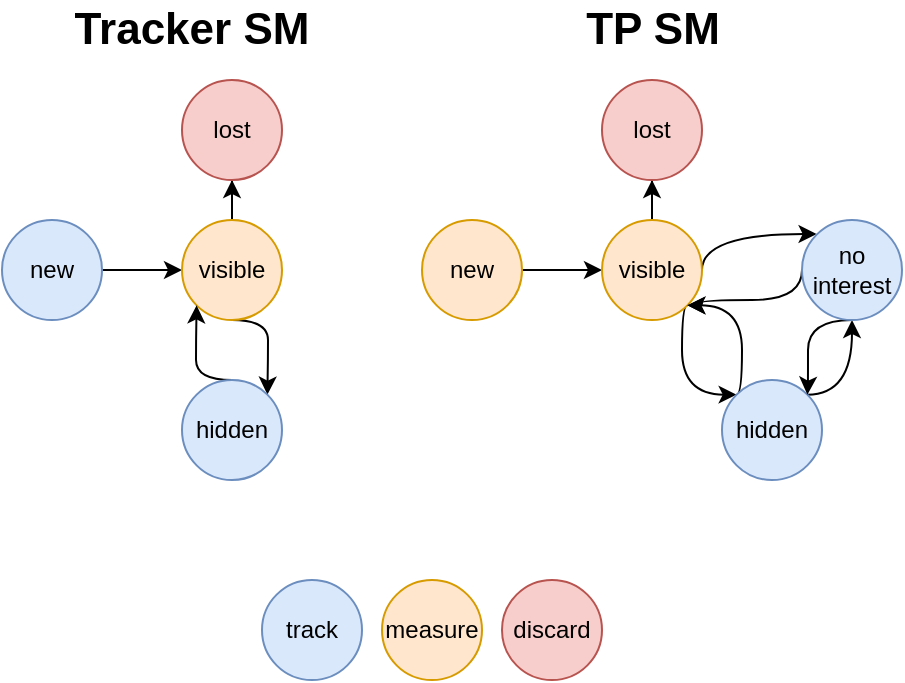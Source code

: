 <mxfile version="24.6.5" type="device">
  <diagram name="Page-1" id="cZXB1l07K8het6jW83Hv">
    <mxGraphModel dx="989" dy="509" grid="1" gridSize="10" guides="1" tooltips="1" connect="1" arrows="1" fold="1" page="1" pageScale="1" pageWidth="850" pageHeight="1100" math="0" shadow="0">
      <root>
        <mxCell id="0" />
        <mxCell id="1" parent="0" />
        <mxCell id="jiL5qLJQIIgZNi9Q_BXH-3" value="" style="edgeStyle=orthogonalEdgeStyle;rounded=0;orthogonalLoop=1;jettySize=auto;html=1;fillColor=#dae8fc;strokeColor=#000000;" parent="1" source="jiL5qLJQIIgZNi9Q_BXH-1" target="jiL5qLJQIIgZNi9Q_BXH-2" edge="1">
          <mxGeometry relative="1" as="geometry" />
        </mxCell>
        <mxCell id="jiL5qLJQIIgZNi9Q_BXH-1" value="new" style="ellipse;whiteSpace=wrap;html=1;fillColor=#dae8fc;strokeColor=#6c8ebf;" parent="1" vertex="1">
          <mxGeometry x="400" y="170" width="50" height="50" as="geometry" />
        </mxCell>
        <mxCell id="jiL5qLJQIIgZNi9Q_BXH-8" value="" style="edgeStyle=orthogonalEdgeStyle;rounded=0;orthogonalLoop=1;jettySize=auto;html=1;fillColor=#dae8fc;strokeColor=#000000;" parent="1" source="jiL5qLJQIIgZNi9Q_BXH-2" target="jiL5qLJQIIgZNi9Q_BXH-7" edge="1">
          <mxGeometry relative="1" as="geometry" />
        </mxCell>
        <mxCell id="3TwBB-6sS05rdvOr4Rrc-7" style="edgeStyle=orthogonalEdgeStyle;rounded=0;orthogonalLoop=1;jettySize=auto;html=1;exitX=0.5;exitY=1;exitDx=0;exitDy=0;entryX=1;entryY=0;entryDx=0;entryDy=0;curved=1;" edge="1" parent="1" source="jiL5qLJQIIgZNi9Q_BXH-2" target="jiL5qLJQIIgZNi9Q_BXH-4">
          <mxGeometry relative="1" as="geometry">
            <mxPoint x="550" y="240" as="targetPoint" />
            <Array as="points">
              <mxPoint x="533" y="220" />
              <mxPoint x="533" y="240" />
            </Array>
          </mxGeometry>
        </mxCell>
        <mxCell id="jiL5qLJQIIgZNi9Q_BXH-2" value="visible" style="ellipse;whiteSpace=wrap;html=1;fillColor=#ffe6cc;strokeColor=#d79b00;" parent="1" vertex="1">
          <mxGeometry x="490" y="170" width="50" height="50" as="geometry" />
        </mxCell>
        <mxCell id="3TwBB-6sS05rdvOr4Rrc-6" style="edgeStyle=orthogonalEdgeStyle;rounded=0;orthogonalLoop=1;jettySize=auto;html=1;exitX=0.5;exitY=0;exitDx=0;exitDy=0;entryX=0;entryY=1;entryDx=0;entryDy=0;curved=1;" edge="1" parent="1" source="jiL5qLJQIIgZNi9Q_BXH-4" target="jiL5qLJQIIgZNi9Q_BXH-2">
          <mxGeometry relative="1" as="geometry">
            <Array as="points">
              <mxPoint x="497" y="250" />
              <mxPoint x="497" y="230" />
            </Array>
          </mxGeometry>
        </mxCell>
        <mxCell id="jiL5qLJQIIgZNi9Q_BXH-4" value="hidden" style="ellipse;whiteSpace=wrap;html=1;fillColor=#dae8fc;strokeColor=#6c8ebf;" parent="1" vertex="1">
          <mxGeometry x="490" y="250" width="50" height="50" as="geometry" />
        </mxCell>
        <mxCell id="jiL5qLJQIIgZNi9Q_BXH-7" value="lost" style="ellipse;whiteSpace=wrap;html=1;fillColor=#f8cecc;strokeColor=#b85450;" parent="1" vertex="1">
          <mxGeometry x="490" y="100" width="50" height="50" as="geometry" />
        </mxCell>
        <mxCell id="jiL5qLJQIIgZNi9Q_BXH-11" value="" style="edgeStyle=orthogonalEdgeStyle;rounded=0;orthogonalLoop=1;jettySize=auto;html=1;fillColor=#dae8fc;strokeColor=#000000;" parent="1" source="jiL5qLJQIIgZNi9Q_BXH-12" target="jiL5qLJQIIgZNi9Q_BXH-16" edge="1">
          <mxGeometry relative="1" as="geometry" />
        </mxCell>
        <mxCell id="jiL5qLJQIIgZNi9Q_BXH-12" value="new" style="ellipse;whiteSpace=wrap;html=1;fillColor=#ffe6cc;strokeColor=#d79b00;" parent="1" vertex="1">
          <mxGeometry x="610" y="170" width="50" height="50" as="geometry" />
        </mxCell>
        <mxCell id="jiL5qLJQIIgZNi9Q_BXH-14" value="" style="edgeStyle=orthogonalEdgeStyle;rounded=0;orthogonalLoop=1;jettySize=auto;html=1;fillColor=#dae8fc;strokeColor=#000000;" parent="1" source="jiL5qLJQIIgZNi9Q_BXH-16" target="jiL5qLJQIIgZNi9Q_BXH-19" edge="1">
          <mxGeometry relative="1" as="geometry" />
        </mxCell>
        <mxCell id="3TwBB-6sS05rdvOr4Rrc-25" style="edgeStyle=orthogonalEdgeStyle;rounded=0;orthogonalLoop=1;jettySize=auto;html=1;exitX=1;exitY=0.5;exitDx=0;exitDy=0;curved=1;entryX=0;entryY=0;entryDx=0;entryDy=0;" edge="1" parent="1" source="jiL5qLJQIIgZNi9Q_BXH-16" target="jiL5qLJQIIgZNi9Q_BXH-22">
          <mxGeometry relative="1" as="geometry">
            <mxPoint x="760" y="210" as="targetPoint" />
            <Array as="points">
              <mxPoint x="750" y="177" />
              <mxPoint x="807" y="177" />
            </Array>
          </mxGeometry>
        </mxCell>
        <mxCell id="3TwBB-6sS05rdvOr4Rrc-27" style="edgeStyle=orthogonalEdgeStyle;rounded=0;orthogonalLoop=1;jettySize=auto;html=1;exitX=1;exitY=1;exitDx=0;exitDy=0;entryX=0;entryY=0;entryDx=0;entryDy=0;curved=1;" edge="1" parent="1" source="jiL5qLJQIIgZNi9Q_BXH-16" target="jiL5qLJQIIgZNi9Q_BXH-18">
          <mxGeometry relative="1" as="geometry">
            <Array as="points">
              <mxPoint x="740" y="213" />
              <mxPoint x="740" y="257" />
            </Array>
          </mxGeometry>
        </mxCell>
        <mxCell id="jiL5qLJQIIgZNi9Q_BXH-16" value="visible" style="ellipse;whiteSpace=wrap;html=1;fillColor=#ffe6cc;strokeColor=#d79b00;" parent="1" vertex="1">
          <mxGeometry x="700" y="170" width="50" height="50" as="geometry" />
        </mxCell>
        <mxCell id="3TwBB-6sS05rdvOr4Rrc-23" style="edgeStyle=orthogonalEdgeStyle;rounded=0;orthogonalLoop=1;jettySize=auto;html=1;exitX=1;exitY=0;exitDx=0;exitDy=0;entryX=0.5;entryY=1;entryDx=0;entryDy=0;curved=1;" edge="1" parent="1" source="jiL5qLJQIIgZNi9Q_BXH-18" target="jiL5qLJQIIgZNi9Q_BXH-22">
          <mxGeometry relative="1" as="geometry">
            <Array as="points">
              <mxPoint x="825" y="257" />
            </Array>
          </mxGeometry>
        </mxCell>
        <mxCell id="3TwBB-6sS05rdvOr4Rrc-28" style="edgeStyle=orthogonalEdgeStyle;rounded=0;orthogonalLoop=1;jettySize=auto;html=1;exitX=0;exitY=0;exitDx=0;exitDy=0;entryX=1;entryY=1;entryDx=0;entryDy=0;curved=1;" edge="1" parent="1" source="jiL5qLJQIIgZNi9Q_BXH-18" target="jiL5qLJQIIgZNi9Q_BXH-16">
          <mxGeometry relative="1" as="geometry">
            <Array as="points">
              <mxPoint x="770" y="257" />
              <mxPoint x="770" y="213" />
            </Array>
          </mxGeometry>
        </mxCell>
        <mxCell id="jiL5qLJQIIgZNi9Q_BXH-18" value="hidden" style="ellipse;whiteSpace=wrap;html=1;fillColor=#dae8fc;strokeColor=#6c8ebf;" parent="1" vertex="1">
          <mxGeometry x="760" y="250" width="50" height="50" as="geometry" />
        </mxCell>
        <mxCell id="jiL5qLJQIIgZNi9Q_BXH-19" value="lost" style="ellipse;whiteSpace=wrap;html=1;fillColor=#f8cecc;strokeColor=#b85450;" parent="1" vertex="1">
          <mxGeometry x="700" y="100" width="50" height="50" as="geometry" />
        </mxCell>
        <mxCell id="3TwBB-6sS05rdvOr4Rrc-24" style="edgeStyle=orthogonalEdgeStyle;rounded=0;orthogonalLoop=1;jettySize=auto;html=1;exitX=0.5;exitY=1;exitDx=0;exitDy=0;entryX=1;entryY=0;entryDx=0;entryDy=0;curved=1;" edge="1" parent="1" source="jiL5qLJQIIgZNi9Q_BXH-22" target="jiL5qLJQIIgZNi9Q_BXH-18">
          <mxGeometry relative="1" as="geometry">
            <Array as="points">
              <mxPoint x="803" y="220" />
              <mxPoint x="803" y="250" />
              <mxPoint x="803" y="250" />
            </Array>
          </mxGeometry>
        </mxCell>
        <mxCell id="3TwBB-6sS05rdvOr4Rrc-26" style="edgeStyle=orthogonalEdgeStyle;rounded=0;orthogonalLoop=1;jettySize=auto;html=1;exitX=0;exitY=0.5;exitDx=0;exitDy=0;entryX=1;entryY=1;entryDx=0;entryDy=0;curved=1;" edge="1" parent="1" source="jiL5qLJQIIgZNi9Q_BXH-22" target="jiL5qLJQIIgZNi9Q_BXH-16">
          <mxGeometry relative="1" as="geometry">
            <Array as="points">
              <mxPoint x="800" y="210" />
              <mxPoint x="750" y="210" />
              <mxPoint x="750" y="213" />
            </Array>
          </mxGeometry>
        </mxCell>
        <mxCell id="jiL5qLJQIIgZNi9Q_BXH-22" value="no&lt;div&gt;interest&lt;/div&gt;" style="ellipse;whiteSpace=wrap;html=1;fillColor=#dae8fc;strokeColor=#6c8ebf;" parent="1" vertex="1">
          <mxGeometry x="800" y="170" width="50" height="50" as="geometry" />
        </mxCell>
        <mxCell id="jiL5qLJQIIgZNi9Q_BXH-26" value="Tracker SM" style="text;html=1;align=center;verticalAlign=middle;whiteSpace=wrap;rounded=0;fontSize=22;fontStyle=1" parent="1" vertex="1">
          <mxGeometry x="430" y="60" width="130" height="30" as="geometry" />
        </mxCell>
        <mxCell id="jiL5qLJQIIgZNi9Q_BXH-27" value="TP SM" style="text;html=1;align=center;verticalAlign=middle;whiteSpace=wrap;rounded=0;fontSize=22;fontStyle=1" parent="1" vertex="1">
          <mxGeometry x="672.5" y="60" width="105" height="30" as="geometry" />
        </mxCell>
        <mxCell id="3TwBB-6sS05rdvOr4Rrc-10" value="track" style="ellipse;whiteSpace=wrap;html=1;fillColor=#dae8fc;strokeColor=#6c8ebf;" vertex="1" parent="1">
          <mxGeometry x="530" y="350" width="50" height="50" as="geometry" />
        </mxCell>
        <mxCell id="3TwBB-6sS05rdvOr4Rrc-11" value="measure" style="ellipse;whiteSpace=wrap;html=1;fillColor=#ffe6cc;strokeColor=#d79b00;" vertex="1" parent="1">
          <mxGeometry x="590" y="350" width="50" height="50" as="geometry" />
        </mxCell>
        <mxCell id="3TwBB-6sS05rdvOr4Rrc-12" value="discard" style="ellipse;whiteSpace=wrap;html=1;fillColor=#f8cecc;strokeColor=#b85450;" vertex="1" parent="1">
          <mxGeometry x="650" y="350" width="50" height="50" as="geometry" />
        </mxCell>
      </root>
    </mxGraphModel>
  </diagram>
</mxfile>
